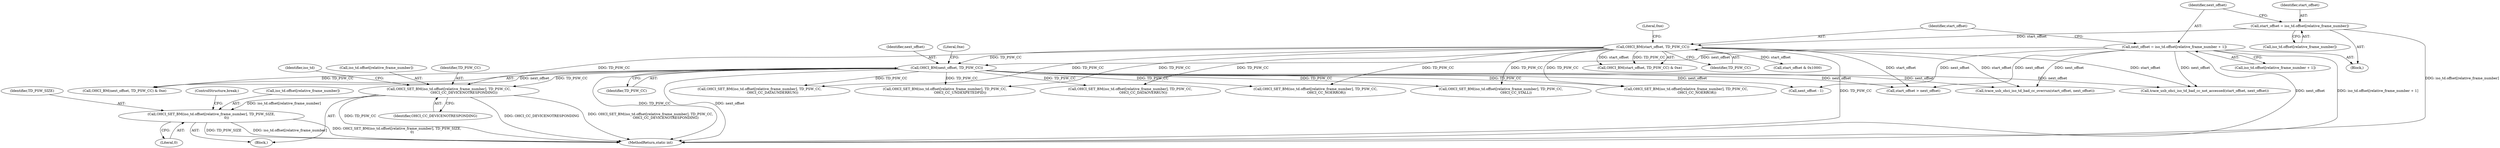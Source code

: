 digraph "0_qemu_26f670a244982335cc08943fb1ec099a2c81e42d@array" {
"1000812" [label="(Call,OHCI_SET_BM(iso_td.offset[relative_frame_number], TD_PSW_SIZE,\n                            0))"];
"1000804" [label="(Call,OHCI_SET_BM(iso_td.offset[relative_frame_number], TD_PSW_CC,\n                            OHCI_CC_DEVICENOTRESPONDING))"];
"1000409" [label="(Call,OHCI_BM(start_offset, TD_PSW_CC))"];
"1000389" [label="(Call,start_offset = iso_td.offset[relative_frame_number])"];
"1000419" [label="(Call,OHCI_BM(next_offset, TD_PSW_CC))"];
"1000396" [label="(Call,next_offset = iso_td.offset[relative_frame_number + 1])"];
"1000424" [label="(Call,trace_usb_ohci_iso_td_bad_cc_not_accessed(start_offset, next_offset))"];
"1000389" [label="(Call,start_offset = iso_td.offset[relative_frame_number])"];
"1000481" [label="(Call,next_offset - 1)"];
"1000438" [label="(Call,trace_usb_ohci_iso_td_bad_cc_overrun(start_offset, next_offset))"];
"1000801" [label="(Block,)"];
"1000789" [label="(Call,OHCI_SET_BM(iso_td.offset[relative_frame_number], TD_PSW_CC,\n                        OHCI_CC_DATAUNDERRUN))"];
"1000813" [label="(Call,iso_td.offset[relative_frame_number])"];
"1000408" [label="(Call,OHCI_BM(start_offset, TD_PSW_CC) & 0xe)"];
"1000815" [label="(Identifier,iso_td)"];
"1000412" [label="(Literal,0xe)"];
"1000811" [label="(Identifier,OHCI_CC_DEVICENOTRESPONDING)"];
"1000422" [label="(Literal,0xe)"];
"1000419" [label="(Call,OHCI_BM(next_offset, TD_PSW_CC))"];
"1000845" [label="(Call,OHCI_SET_BM(iso_td.offset[relative_frame_number], TD_PSW_CC,\n                            OHCI_CC_UNDEXPETEDPID))"];
"1000418" [label="(Call,OHCI_BM(next_offset, TD_PSW_CC) & 0xe)"];
"1000805" [label="(Call,iso_td.offset[relative_frame_number])"];
"1000398" [label="(Call,iso_td.offset[relative_frame_number + 1])"];
"1000420" [label="(Identifier,next_offset)"];
"1000810" [label="(Identifier,TD_PSW_CC)"];
"1000434" [label="(Call,start_offset > next_offset)"];
"1000411" [label="(Identifier,TD_PSW_CC)"];
"1000390" [label="(Identifier,start_offset)"];
"1000804" [label="(Call,OHCI_SET_BM(iso_td.offset[relative_frame_number], TD_PSW_CC,\n                            OHCI_CC_DEVICENOTRESPONDING))"];
"1000818" [label="(Identifier,TD_PSW_SIZE)"];
"1000819" [label="(Literal,0)"];
"1000110" [label="(Block,)"];
"1000410" [label="(Identifier,start_offset)"];
"1000391" [label="(Call,iso_td.offset[relative_frame_number])"];
"1000920" [label="(MethodReturn,static int)"];
"1000421" [label="(Identifier,TD_PSW_CC)"];
"1000820" [label="(ControlStructure,break;)"];
"1000812" [label="(Call,OHCI_SET_BM(iso_td.offset[relative_frame_number], TD_PSW_SIZE,\n                            0))"];
"1000397" [label="(Identifier,next_offset)"];
"1000765" [label="(Call,OHCI_SET_BM(iso_td.offset[relative_frame_number], TD_PSW_CC,\n                        OHCI_CC_DATAOVERRUN))"];
"1000396" [label="(Call,next_offset = iso_td.offset[relative_frame_number + 1])"];
"1000737" [label="(Call,OHCI_SET_BM(iso_td.offset[relative_frame_number], TD_PSW_CC,\n                    OHCI_CC_NOERROR))"];
"1000409" [label="(Call,OHCI_BM(start_offset, TD_PSW_CC))"];
"1000445" [label="(Call,start_offset & 0x1000)"];
"1000825" [label="(Call,OHCI_SET_BM(iso_td.offset[relative_frame_number], TD_PSW_CC,\n                            OHCI_CC_STALL))"];
"1000711" [label="(Call,OHCI_SET_BM(iso_td.offset[relative_frame_number], TD_PSW_CC,\n                    OHCI_CC_NOERROR))"];
"1000812" -> "1000801"  [label="AST: "];
"1000812" -> "1000819"  [label="CFG: "];
"1000813" -> "1000812"  [label="AST: "];
"1000818" -> "1000812"  [label="AST: "];
"1000819" -> "1000812"  [label="AST: "];
"1000820" -> "1000812"  [label="CFG: "];
"1000812" -> "1000920"  [label="DDG: TD_PSW_SIZE"];
"1000812" -> "1000920"  [label="DDG: iso_td.offset[relative_frame_number]"];
"1000812" -> "1000920"  [label="DDG: OHCI_SET_BM(iso_td.offset[relative_frame_number], TD_PSW_SIZE,\n                            0)"];
"1000804" -> "1000812"  [label="DDG: iso_td.offset[relative_frame_number]"];
"1000804" -> "1000801"  [label="AST: "];
"1000804" -> "1000811"  [label="CFG: "];
"1000805" -> "1000804"  [label="AST: "];
"1000810" -> "1000804"  [label="AST: "];
"1000811" -> "1000804"  [label="AST: "];
"1000815" -> "1000804"  [label="CFG: "];
"1000804" -> "1000920"  [label="DDG: TD_PSW_CC"];
"1000804" -> "1000920"  [label="DDG: OHCI_CC_DEVICENOTRESPONDING"];
"1000804" -> "1000920"  [label="DDG: OHCI_SET_BM(iso_td.offset[relative_frame_number], TD_PSW_CC,\n                            OHCI_CC_DEVICENOTRESPONDING)"];
"1000409" -> "1000804"  [label="DDG: TD_PSW_CC"];
"1000419" -> "1000804"  [label="DDG: TD_PSW_CC"];
"1000409" -> "1000408"  [label="AST: "];
"1000409" -> "1000411"  [label="CFG: "];
"1000410" -> "1000409"  [label="AST: "];
"1000411" -> "1000409"  [label="AST: "];
"1000412" -> "1000409"  [label="CFG: "];
"1000409" -> "1000920"  [label="DDG: TD_PSW_CC"];
"1000409" -> "1000408"  [label="DDG: start_offset"];
"1000409" -> "1000408"  [label="DDG: TD_PSW_CC"];
"1000389" -> "1000409"  [label="DDG: start_offset"];
"1000409" -> "1000419"  [label="DDG: TD_PSW_CC"];
"1000409" -> "1000424"  [label="DDG: start_offset"];
"1000409" -> "1000434"  [label="DDG: start_offset"];
"1000409" -> "1000438"  [label="DDG: start_offset"];
"1000409" -> "1000445"  [label="DDG: start_offset"];
"1000409" -> "1000711"  [label="DDG: TD_PSW_CC"];
"1000409" -> "1000737"  [label="DDG: TD_PSW_CC"];
"1000409" -> "1000765"  [label="DDG: TD_PSW_CC"];
"1000409" -> "1000789"  [label="DDG: TD_PSW_CC"];
"1000409" -> "1000825"  [label="DDG: TD_PSW_CC"];
"1000409" -> "1000845"  [label="DDG: TD_PSW_CC"];
"1000389" -> "1000110"  [label="AST: "];
"1000389" -> "1000391"  [label="CFG: "];
"1000390" -> "1000389"  [label="AST: "];
"1000391" -> "1000389"  [label="AST: "];
"1000397" -> "1000389"  [label="CFG: "];
"1000389" -> "1000920"  [label="DDG: iso_td.offset[relative_frame_number]"];
"1000419" -> "1000418"  [label="AST: "];
"1000419" -> "1000421"  [label="CFG: "];
"1000420" -> "1000419"  [label="AST: "];
"1000421" -> "1000419"  [label="AST: "];
"1000422" -> "1000419"  [label="CFG: "];
"1000419" -> "1000920"  [label="DDG: next_offset"];
"1000419" -> "1000920"  [label="DDG: TD_PSW_CC"];
"1000419" -> "1000418"  [label="DDG: next_offset"];
"1000419" -> "1000418"  [label="DDG: TD_PSW_CC"];
"1000396" -> "1000419"  [label="DDG: next_offset"];
"1000419" -> "1000424"  [label="DDG: next_offset"];
"1000419" -> "1000434"  [label="DDG: next_offset"];
"1000419" -> "1000438"  [label="DDG: next_offset"];
"1000419" -> "1000481"  [label="DDG: next_offset"];
"1000419" -> "1000711"  [label="DDG: TD_PSW_CC"];
"1000419" -> "1000737"  [label="DDG: TD_PSW_CC"];
"1000419" -> "1000765"  [label="DDG: TD_PSW_CC"];
"1000419" -> "1000789"  [label="DDG: TD_PSW_CC"];
"1000419" -> "1000825"  [label="DDG: TD_PSW_CC"];
"1000419" -> "1000845"  [label="DDG: TD_PSW_CC"];
"1000396" -> "1000110"  [label="AST: "];
"1000396" -> "1000398"  [label="CFG: "];
"1000397" -> "1000396"  [label="AST: "];
"1000398" -> "1000396"  [label="AST: "];
"1000410" -> "1000396"  [label="CFG: "];
"1000396" -> "1000920"  [label="DDG: next_offset"];
"1000396" -> "1000920"  [label="DDG: iso_td.offset[relative_frame_number + 1]"];
"1000396" -> "1000424"  [label="DDG: next_offset"];
"1000396" -> "1000434"  [label="DDG: next_offset"];
"1000396" -> "1000438"  [label="DDG: next_offset"];
"1000396" -> "1000481"  [label="DDG: next_offset"];
}

